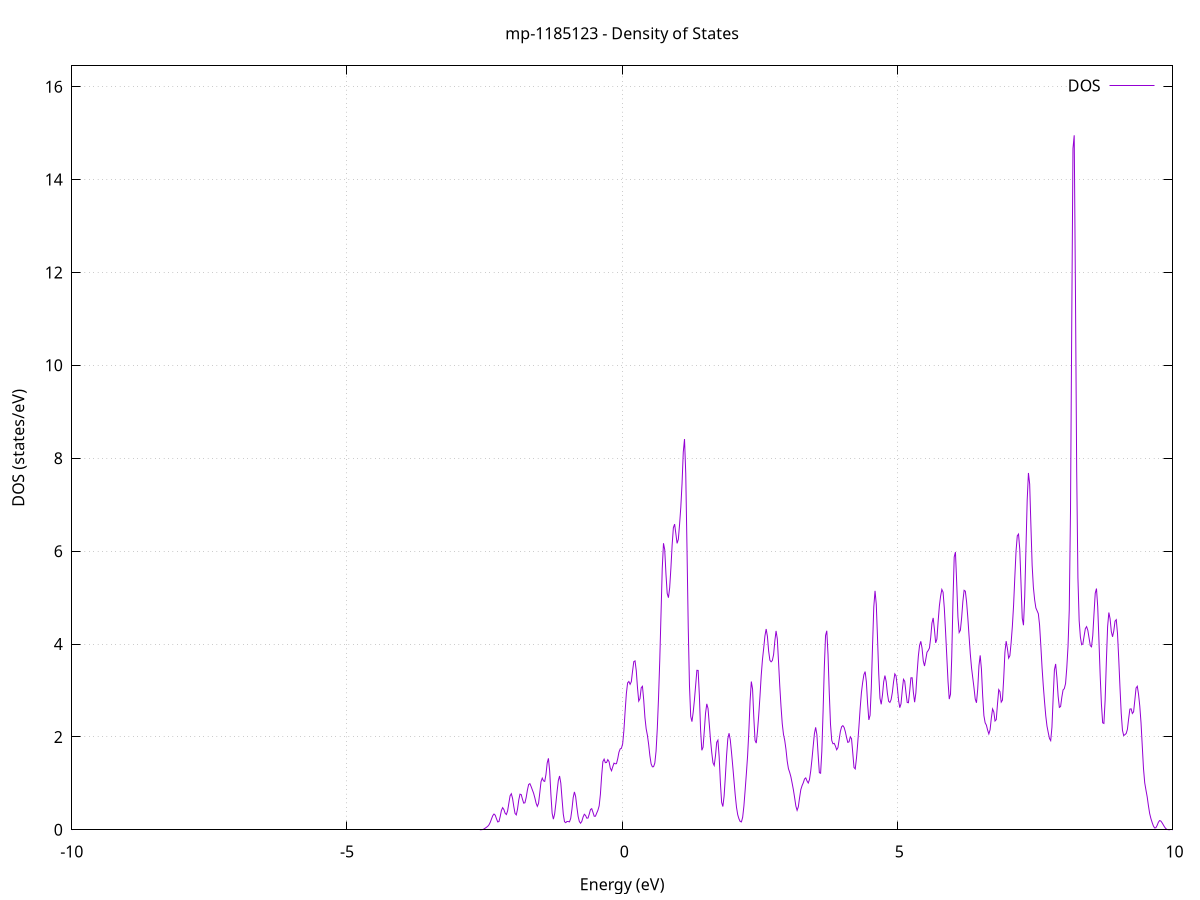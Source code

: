 set title 'mp-1185123 - Density of States'
set xlabel 'Energy (eV)'
set ylabel 'DOS (states/eV)'
set grid
set xrange [-10:10]
set yrange [0:16.449]
set xzeroaxis lt -1
set terminal png size 800,600
set output 'mp-1185123_dos_gnuplot.png'
plot '-' using 1:2 with lines title 'DOS'
-33.101600 0.000000
-33.079100 0.000000
-33.056600 0.000000
-33.034100 0.000000
-33.011600 0.000000
-32.989200 0.000000
-32.966700 0.000000
-32.944200 0.000000
-32.921700 0.000000
-32.899300 0.000000
-32.876800 0.000000
-32.854300 0.000000
-32.831800 0.000000
-32.809300 0.000000
-32.786900 0.000000
-32.764400 0.000000
-32.741900 0.000000
-32.719400 0.000000
-32.696900 0.000000
-32.674500 0.000000
-32.652000 0.000000
-32.629500 0.000000
-32.607000 0.000000
-32.584600 0.000000
-32.562100 0.000000
-32.539600 0.000000
-32.517100 0.000000
-32.494600 0.000000
-32.472200 0.000000
-32.449700 0.000000
-32.427200 0.000000
-32.404700 0.000000
-32.382200 0.000000
-32.359800 0.000000
-32.337300 0.000000
-32.314800 0.000000
-32.292300 0.000000
-32.269900 0.000000
-32.247400 0.000000
-32.224900 0.000000
-32.202400 0.000000
-32.179900 0.000000
-32.157500 0.000000
-32.135000 0.000000
-32.112500 0.000000
-32.090000 0.000000
-32.067500 0.000000
-32.045100 0.000000
-32.022600 0.000000
-32.000100 0.000000
-31.977600 0.000000
-31.955200 0.000000
-31.932700 0.000000
-31.910200 0.000000
-31.887700 0.000000
-31.865200 0.000000
-31.842800 0.000000
-31.820300 0.000000
-31.797800 0.000000
-31.775300 0.000000
-31.752800 0.000000
-31.730400 0.000000
-31.707900 0.000000
-31.685400 0.000000
-31.662900 0.000000
-31.640500 0.000000
-31.618000 0.000000
-31.595500 0.000000
-31.573000 0.000000
-31.550500 0.000000
-31.528100 0.000000
-31.505600 0.000000
-31.483100 0.000000
-31.460600 0.000000
-31.438100 0.000000
-31.415700 0.000000
-31.393200 0.000000
-31.370700 0.000000
-31.348200 0.000000
-31.325800 0.000000
-31.303300 0.000000
-31.280800 0.000000
-31.258300 0.000000
-31.235800 0.000000
-31.213400 0.000200
-31.190900 0.002600
-31.168400 0.030200
-31.145900 0.238500
-31.123400 1.277800
-31.101000 4.646400
-31.078500 11.474100
-31.056000 19.251400
-31.033500 21.951800
-31.011100 17.013100
-30.988600 8.965300
-30.966100 3.256600
-30.943600 1.105600
-30.921100 1.543900
-30.898700 4.156300
-30.876200 8.195900
-30.853700 10.966700
-30.831200 9.928400
-30.808700 6.080300
-30.786300 2.518300
-30.763800 0.705100
-30.741300 0.133400
-30.718800 0.017000
-30.696400 0.001500
-30.673900 0.000100
-30.651400 0.000000
-30.628900 0.000000
-30.606400 0.000000
-30.584000 0.000000
-30.561500 0.000000
-30.539000 0.000000
-30.516500 0.000000
-30.494000 0.000000
-30.471600 0.000000
-30.449100 0.000000
-30.426600 0.000000
-30.404100 0.000000
-30.381700 0.000000
-30.359200 0.000000
-30.336700 0.000000
-30.314200 0.000000
-30.291700 0.000000
-30.269300 0.000000
-30.246800 0.000000
-30.224300 0.000000
-30.201800 0.000000
-30.179300 0.000000
-30.156900 0.000000
-30.134400 0.000000
-30.111900 0.000000
-30.089400 0.000000
-30.067000 0.000000
-30.044500 0.000000
-30.022000 0.000000
-29.999500 0.000000
-29.977000 0.000000
-29.954600 0.000000
-29.932100 0.000000
-29.909600 0.000000
-29.887100 0.000000
-29.864600 0.000000
-29.842200 0.000000
-29.819700 0.000000
-29.797200 0.000000
-29.774700 0.000000
-29.752300 0.000000
-29.729800 0.000000
-29.707300 0.000000
-29.684800 0.000000
-29.662300 0.000000
-29.639900 0.000000
-29.617400 0.000000
-29.594900 0.000000
-29.572400 0.000000
-29.549900 0.000000
-29.527500 0.000000
-29.505000 0.000000
-29.482500 0.000000
-29.460000 0.000000
-29.437600 0.000000
-29.415100 0.000000
-29.392600 0.000000
-29.370100 0.000000
-29.347600 0.000000
-29.325200 0.000000
-29.302700 0.000000
-29.280200 0.000000
-29.257700 0.000000
-29.235200 0.000000
-29.212800 0.000000
-29.190300 0.000000
-29.167800 0.000000
-29.145300 0.000000
-29.122900 0.000000
-29.100400 0.000000
-29.077900 0.000000
-29.055400 0.000000
-29.032900 0.000000
-29.010500 0.000000
-28.988000 0.000000
-28.965500 0.000000
-28.943000 0.000000
-28.920500 0.000000
-28.898100 0.000000
-28.875600 0.000000
-28.853100 0.000000
-28.830600 0.000000
-28.808200 0.000000
-28.785700 0.000000
-28.763200 0.000000
-28.740700 0.000000
-28.718200 0.000000
-28.695800 0.000000
-28.673300 0.000000
-28.650800 0.000000
-28.628300 0.000000
-28.605800 0.000000
-28.583400 0.000000
-28.560900 0.000000
-28.538400 0.000000
-28.515900 0.000000
-28.493500 0.000000
-28.471000 0.000000
-28.448500 0.000000
-28.426000 0.000000
-28.403500 0.000000
-28.381100 0.000000
-28.358600 0.000000
-28.336100 0.000000
-28.313600 0.000000
-28.291100 0.000000
-28.268700 0.000000
-28.246200 0.000000
-28.223700 0.000000
-28.201200 0.000000
-28.178800 0.000000
-28.156300 0.000000
-28.133800 0.000000
-28.111300 0.000000
-28.088800 0.000000
-28.066400 0.000000
-28.043900 0.000000
-28.021400 0.000000
-27.998900 0.000000
-27.976400 0.000000
-27.954000 0.000000
-27.931500 0.000000
-27.909000 0.000000
-27.886500 0.000000
-27.864100 0.000000
-27.841600 0.000000
-27.819100 0.000000
-27.796600 0.000000
-27.774100 0.000000
-27.751700 0.000000
-27.729200 0.000000
-27.706700 0.000000
-27.684200 0.000000
-27.661700 0.000000
-27.639300 0.000000
-27.616800 0.000000
-27.594300 0.000000
-27.571800 0.000000
-27.549400 0.000000
-27.526900 0.000000
-27.504400 0.000000
-27.481900 0.000000
-27.459400 0.000000
-27.437000 0.000000
-27.414500 0.000000
-27.392000 0.000000
-27.369500 0.000000
-27.347000 0.000000
-27.324600 0.000000
-27.302100 0.000000
-27.279600 0.000000
-27.257100 0.000000
-27.234700 0.000000
-27.212200 0.000000
-27.189700 0.000000
-27.167200 0.000000
-27.144700 0.000000
-27.122300 0.000000
-27.099800 0.000000
-27.077300 0.000000
-27.054800 0.000000
-27.032300 0.000000
-27.009900 0.000000
-26.987400 0.000000
-26.964900 0.000000
-26.942400 0.000000
-26.920000 0.000000
-26.897500 0.000000
-26.875000 0.000000
-26.852500 0.000000
-26.830000 0.000000
-26.807600 0.000000
-26.785100 0.000000
-26.762600 0.000000
-26.740100 0.000000
-26.717600 0.000000
-26.695200 0.000000
-26.672700 0.000000
-26.650200 0.000000
-26.627700 0.000000
-26.605300 0.000000
-26.582800 0.000000
-26.560300 0.000000
-26.537800 0.000000
-26.515300 0.000000
-26.492900 0.000000
-26.470400 0.000000
-26.447900 0.000000
-26.425400 0.000000
-26.402900 0.000000
-26.380500 0.000000
-26.358000 0.000000
-26.335500 0.000000
-26.313000 0.000000
-26.290600 0.000000
-26.268100 0.000000
-26.245600 0.000000
-26.223100 0.000000
-26.200600 0.000000
-26.178200 0.000000
-26.155700 0.000000
-26.133200 0.000000
-26.110700 0.000000
-26.088200 0.000000
-26.065800 0.000000
-26.043300 0.000000
-26.020800 0.000000
-25.998300 0.000000
-25.975900 0.000000
-25.953400 0.000000
-25.930900 0.000000
-25.908400 0.000000
-25.885900 0.000000
-25.863500 0.000000
-25.841000 0.000000
-25.818500 0.000000
-25.796000 0.000000
-25.773500 0.000000
-25.751100 0.000000
-25.728600 0.000000
-25.706100 0.000000
-25.683600 0.000000
-25.661200 0.000000
-25.638700 0.000000
-25.616200 0.000000
-25.593700 0.000000
-25.571200 0.000000
-25.548800 0.000000
-25.526300 0.000000
-25.503800 0.000000
-25.481300 0.000000
-25.458800 0.000000
-25.436400 0.000000
-25.413900 0.000000
-25.391400 0.000000
-25.368900 0.000000
-25.346500 0.000000
-25.324000 0.000000
-25.301500 0.000000
-25.279000 0.000000
-25.256500 0.000000
-25.234100 0.000000
-25.211600 0.000000
-25.189100 0.000000
-25.166600 0.000000
-25.144100 0.000000
-25.121700 0.000000
-25.099200 0.000000
-25.076700 0.000000
-25.054200 0.000000
-25.031800 0.000000
-25.009300 0.000000
-24.986800 0.000000
-24.964300 0.000000
-24.941800 0.000000
-24.919400 0.000000
-24.896900 0.000000
-24.874400 0.000000
-24.851900 0.000000
-24.829400 0.000000
-24.807000 0.000000
-24.784500 0.000000
-24.762000 0.000000
-24.739500 0.000000
-24.717100 0.000000
-24.694600 0.000000
-24.672100 0.000000
-24.649600 0.000000
-24.627100 0.000000
-24.604700 0.000000
-24.582200 0.000000
-24.559700 0.000000
-24.537200 0.000000
-24.514700 0.000000
-24.492300 0.000000
-24.469800 0.000000
-24.447300 0.000000
-24.424800 0.000000
-24.402400 0.000000
-24.379900 0.000000
-24.357400 0.000000
-24.334900 0.000000
-24.312400 0.000000
-24.290000 0.000000
-24.267500 0.000000
-24.245000 0.000000
-24.222500 0.000000
-24.200000 0.000000
-24.177600 0.000000
-24.155100 0.000200
-24.132600 0.003400
-24.110100 0.038800
-24.087700 0.297200
-24.065200 1.541900
-24.042700 5.433200
-24.020200 13.109700
-23.997700 22.049200
-23.975300 26.803200
-23.952800 24.990700
-23.930300 18.970500
-23.907800 11.824900
-23.885300 5.746500
-23.862900 2.043200
-23.840400 0.509500
-23.817900 0.087200
-23.795400 0.010100
-23.773000 0.000800
-23.750500 0.000000
-23.728000 0.000000
-23.705500 0.000000
-23.683000 0.000000
-23.660600 0.000000
-23.638100 0.000000
-23.615600 0.000000
-23.593100 0.000000
-23.570600 0.000000
-23.548200 0.000000
-23.525700 0.000000
-23.503200 0.000000
-23.480700 0.000000
-23.458300 0.000000
-23.435800 0.000000
-23.413300 0.000000
-23.390800 0.000000
-23.368300 0.000000
-23.345900 0.000000
-23.323400 0.000000
-23.300900 0.000000
-23.278400 0.000000
-23.255900 0.000000
-23.233500 0.000000
-23.211000 0.000000
-23.188500 0.000000
-23.166000 0.000000
-23.143600 0.000000
-23.121100 0.000000
-23.098600 0.000000
-23.076100 0.000000
-23.053600 0.000000
-23.031200 0.000000
-23.008700 0.000000
-22.986200 0.000000
-22.963700 0.000000
-22.941200 0.000000
-22.918800 0.000000
-22.896300 0.000000
-22.873800 0.000000
-22.851300 0.000000
-22.828900 0.000000
-22.806400 0.000000
-22.783900 0.000000
-22.761400 0.000000
-22.738900 0.000000
-22.716500 0.000000
-22.694000 0.000000
-22.671500 0.000000
-22.649000 0.000000
-22.626500 0.000000
-22.604100 0.000000
-22.581600 0.000000
-22.559100 0.000000
-22.536600 0.000000
-22.514200 0.000000
-22.491700 0.000000
-22.469200 0.000000
-22.446700 0.000000
-22.424200 0.000000
-22.401800 0.000000
-22.379300 0.000000
-22.356800 0.000000
-22.334300 0.000000
-22.311800 0.000000
-22.289400 0.000000
-22.266900 0.000000
-22.244400 0.000000
-22.221900 0.000000
-22.199500 0.000000
-22.177000 0.000000
-22.154500 0.000000
-22.132000 0.000000
-22.109500 0.000000
-22.087100 0.000000
-22.064600 0.000000
-22.042100 0.000000
-22.019600 0.000000
-21.997100 0.000000
-21.974700 0.000000
-21.952200 0.000000
-21.929700 0.000000
-21.907200 0.000000
-21.884800 0.000000
-21.862300 0.000000
-21.839800 0.000000
-21.817300 0.000000
-21.794800 0.000000
-21.772400 0.000000
-21.749900 0.000000
-21.727400 0.000000
-21.704900 0.000000
-21.682400 0.000000
-21.660000 0.000000
-21.637500 0.000000
-21.615000 0.000000
-21.592500 0.000000
-21.570100 0.000000
-21.547600 0.000000
-21.525100 0.000000
-21.502600 0.000000
-21.480100 0.000000
-21.457700 0.000000
-21.435200 0.000000
-21.412700 0.000000
-21.390200 0.000000
-21.367700 0.000000
-21.345300 0.000000
-21.322800 0.000000
-21.300300 0.000000
-21.277800 0.000000
-21.255400 0.000000
-21.232900 0.000000
-21.210400 0.000000
-21.187900 0.000000
-21.165400 0.000000
-21.143000 0.000000
-21.120500 0.000000
-21.098000 0.000000
-21.075500 0.000000
-21.053000 0.000000
-21.030600 0.000000
-21.008100 0.000000
-20.985600 0.000000
-20.963100 0.000000
-20.940700 0.000000
-20.918200 0.000000
-20.895700 0.000000
-20.873200 0.000000
-20.850700 0.000000
-20.828300 0.000000
-20.805800 0.000000
-20.783300 0.000000
-20.760800 0.000000
-20.738300 0.000000
-20.715900 0.000000
-20.693400 0.000000
-20.670900 0.000000
-20.648400 0.000000
-20.626000 0.000000
-20.603500 0.000000
-20.581000 0.000000
-20.558500 0.000000
-20.536000 0.000000
-20.513600 0.000000
-20.491100 0.000000
-20.468600 0.000000
-20.446100 0.000000
-20.423600 0.000000
-20.401200 0.000000
-20.378700 0.000000
-20.356200 0.000000
-20.333700 0.000000
-20.311300 0.000000
-20.288800 0.000000
-20.266300 0.000000
-20.243800 0.000000
-20.221300 0.000000
-20.198900 0.000000
-20.176400 0.000000
-20.153900 0.000000
-20.131400 0.000000
-20.108900 0.000000
-20.086500 0.000000
-20.064000 0.000000
-20.041500 0.000000
-20.019000 0.000000
-19.996600 0.000000
-19.974100 0.000000
-19.951600 0.000000
-19.929100 0.000000
-19.906600 0.000000
-19.884200 0.000000
-19.861700 0.000000
-19.839200 0.000000
-19.816700 0.000000
-19.794200 0.000000
-19.771800 0.000000
-19.749300 0.000000
-19.726800 0.000000
-19.704300 0.000000
-19.681900 0.000000
-19.659400 0.000000
-19.636900 0.000000
-19.614400 0.000000
-19.591900 0.000000
-19.569500 0.000000
-19.547000 0.000000
-19.524500 0.000000
-19.502000 0.000000
-19.479500 0.000000
-19.457100 0.000000
-19.434600 0.000000
-19.412100 0.000000
-19.389600 0.000000
-19.367200 0.000000
-19.344700 0.000000
-19.322200 0.000000
-19.299700 0.000000
-19.277200 0.000000
-19.254800 0.000000
-19.232300 0.000000
-19.209800 0.000000
-19.187300 0.000000
-19.164800 0.000000
-19.142400 0.000000
-19.119900 0.000000
-19.097400 0.000000
-19.074900 0.000000
-19.052500 0.000000
-19.030000 0.000000
-19.007500 0.000000
-18.985000 0.000000
-18.962500 0.000000
-18.940100 0.000000
-18.917600 0.000000
-18.895100 0.000000
-18.872600 0.000000
-18.850100 0.000000
-18.827700 0.000000
-18.805200 0.000000
-18.782700 0.000000
-18.760200 0.000000
-18.737800 0.000000
-18.715300 0.000000
-18.692800 0.000000
-18.670300 0.000000
-18.647800 0.000000
-18.625400 0.000000
-18.602900 0.000000
-18.580400 0.000000
-18.557900 0.000000
-18.535400 0.000000
-18.513000 0.000000
-18.490500 0.000000
-18.468000 0.000000
-18.445500 0.000000
-18.423100 0.000000
-18.400600 0.000000
-18.378100 0.000000
-18.355600 0.000000
-18.333100 0.000000
-18.310700 0.000000
-18.288200 0.000000
-18.265700 0.000000
-18.243200 0.000000
-18.220700 0.000000
-18.198300 0.000000
-18.175800 0.000000
-18.153300 0.000000
-18.130800 0.000000
-18.108400 0.000000
-18.085900 0.000000
-18.063400 0.000000
-18.040900 0.000000
-18.018400 0.000000
-17.996000 0.000000
-17.973500 0.000000
-17.951000 0.000000
-17.928500 0.000000
-17.906000 0.000000
-17.883600 0.000000
-17.861100 0.000000
-17.838600 0.000000
-17.816100 0.000000
-17.793700 0.000000
-17.771200 0.000000
-17.748700 0.000000
-17.726200 0.000000
-17.703700 0.000000
-17.681300 0.000000
-17.658800 0.000000
-17.636300 0.000000
-17.613800 0.000000
-17.591300 0.000000
-17.568900 0.000000
-17.546400 0.000000
-17.523900 0.000000
-17.501400 0.000000
-17.479000 0.000000
-17.456500 0.000000
-17.434000 0.000000
-17.411500 0.000000
-17.389000 0.000000
-17.366600 0.000000
-17.344100 0.000000
-17.321600 0.000000
-17.299100 0.000000
-17.276600 0.000000
-17.254200 0.000000
-17.231700 0.000000
-17.209200 0.000000
-17.186700 0.000000
-17.164300 0.000000
-17.141800 0.000000
-17.119300 0.000000
-17.096800 0.000000
-17.074300 0.000000
-17.051900 0.000000
-17.029400 0.000000
-17.006900 0.000000
-16.984400 0.000000
-16.961900 0.000000
-16.939500 0.000000
-16.917000 0.000000
-16.894500 0.000000
-16.872000 0.000000
-16.849600 0.000000
-16.827100 0.000000
-16.804600 0.000000
-16.782100 0.000000
-16.759600 0.000000
-16.737200 0.000000
-16.714700 0.000000
-16.692200 0.000000
-16.669700 0.000000
-16.647200 0.000000
-16.624800 0.000000
-16.602300 0.000000
-16.579800 0.000000
-16.557300 0.000000
-16.534900 0.000000
-16.512400 0.000000
-16.489900 0.000000
-16.467400 0.000000
-16.444900 0.000000
-16.422500 0.000000
-16.400000 0.000000
-16.377500 0.000000
-16.355000 0.000000
-16.332500 0.000000
-16.310100 0.000000
-16.287600 0.000000
-16.265100 0.000000
-16.242600 0.000000
-16.220200 0.000000
-16.197700 0.000000
-16.175200 0.000000
-16.152700 0.000000
-16.130200 0.000000
-16.107800 0.000000
-16.085300 0.000000
-16.062800 0.000000
-16.040300 0.000000
-16.017800 0.000000
-15.995400 0.000000
-15.972900 0.000000
-15.950400 0.000000
-15.927900 0.000000
-15.905400 0.000000
-15.883000 0.000000
-15.860500 0.000000
-15.838000 0.000000
-15.815500 0.000000
-15.793100 0.000000
-15.770600 0.000000
-15.748100 0.000000
-15.725600 0.000000
-15.703100 0.000000
-15.680700 0.000000
-15.658200 0.000000
-15.635700 0.000000
-15.613200 0.000000
-15.590700 0.000000
-15.568300 0.000000
-15.545800 0.000000
-15.523300 0.000000
-15.500800 0.000000
-15.478400 0.000000
-15.455900 0.000000
-15.433400 0.000000
-15.410900 0.000000
-15.388400 0.000000
-15.366000 0.000000
-15.343500 0.000000
-15.321000 0.000000
-15.298500 0.000000
-15.276000 0.000000
-15.253600 0.000000
-15.231100 0.000000
-15.208600 0.000000
-15.186100 0.000000
-15.163700 0.000000
-15.141200 0.000000
-15.118700 0.000000
-15.096200 0.000000
-15.073700 0.000000
-15.051300 0.000000
-15.028800 0.000000
-15.006300 0.000000
-14.983800 0.000000
-14.961300 0.000000
-14.938900 0.000000
-14.916400 0.000000
-14.893900 0.000000
-14.871400 0.000000
-14.849000 0.000000
-14.826500 0.000200
-14.804000 0.002900
-14.781500 0.028800
-14.759000 0.201200
-14.736600 0.979600
-14.714100 3.357800
-14.691600 8.226300
-14.669100 14.808500
-14.646600 20.731100
-14.624200 25.227400
-14.601700 30.686800
-14.579200 38.176800
-14.556700 42.829400
-14.534300 38.287200
-14.511800 25.646200
-14.489300 13.057000
-14.466800 7.407100
-14.444300 10.707300
-14.421900 20.797600
-14.399400 30.522700
-14.376900 31.245300
-14.354400 22.107800
-14.331900 10.773600
-14.309500 3.604100
-14.287000 0.825000
-14.264500 0.128800
-14.242000 0.013700
-14.219600 0.001000
-14.197100 0.000000
-14.174600 0.000000
-14.152100 0.000000
-14.129600 0.000000
-14.107200 0.000000
-14.084700 0.000000
-14.062200 0.000000
-14.039700 0.000000
-14.017200 0.000000
-13.994800 0.000000
-13.972300 0.000000
-13.949800 0.000000
-13.927300 0.000000
-13.904900 0.000000
-13.882400 0.000000
-13.859900 0.000000
-13.837400 0.000000
-13.814900 0.000000
-13.792500 0.000000
-13.770000 0.000000
-13.747500 0.000000
-13.725000 0.000000
-13.702500 0.000000
-13.680100 0.000000
-13.657600 0.000000
-13.635100 0.000000
-13.612600 0.000000
-13.590200 0.000000
-13.567700 0.000000
-13.545200 0.000000
-13.522700 0.000000
-13.500200 0.000000
-13.477800 0.000000
-13.455300 0.000000
-13.432800 0.000000
-13.410300 0.000000
-13.387800 0.000000
-13.365400 0.000000
-13.342900 0.000000
-13.320400 0.000000
-13.297900 0.000000
-13.275500 0.000000
-13.253000 0.000000
-13.230500 0.000000
-13.208000 0.000000
-13.185500 0.000000
-13.163100 0.000000
-13.140600 0.000000
-13.118100 0.000000
-13.095600 0.000000
-13.073100 0.000000
-13.050700 0.000000
-13.028200 0.000000
-13.005700 0.000000
-12.983200 0.000000
-12.960800 0.000000
-12.938300 0.000000
-12.915800 0.000000
-12.893300 0.000000
-12.870800 0.000000
-12.848400 0.000000
-12.825900 0.000000
-12.803400 0.000000
-12.780900 0.000000
-12.758400 0.000000
-12.736000 0.000000
-12.713500 0.000000
-12.691000 0.000000
-12.668500 0.000000
-12.646100 0.000000
-12.623600 0.000000
-12.601100 0.000000
-12.578600 0.000000
-12.556100 0.000000
-12.533700 0.000000
-12.511200 0.000000
-12.488700 0.000000
-12.466200 0.000000
-12.443700 0.000000
-12.421300 0.000000
-12.398800 0.000000
-12.376300 0.000000
-12.353800 0.000000
-12.331400 0.000000
-12.308900 0.000000
-12.286400 0.000000
-12.263900 0.000000
-12.241400 0.000000
-12.219000 0.000000
-12.196500 0.000000
-12.174000 0.000000
-12.151500 0.000000
-12.129000 0.000000
-12.106600 0.000000
-12.084100 0.000000
-12.061600 0.000000
-12.039100 0.000000
-12.016700 0.000000
-11.994200 0.000000
-11.971700 0.000000
-11.949200 0.000000
-11.926700 0.000000
-11.904300 0.000000
-11.881800 0.000000
-11.859300 0.000000
-11.836800 0.000000
-11.814300 0.000000
-11.791900 0.000000
-11.769400 0.000000
-11.746900 0.000000
-11.724400 0.000000
-11.702000 0.000000
-11.679500 0.000000
-11.657000 0.000000
-11.634500 0.000000
-11.612000 0.000000
-11.589600 0.000000
-11.567100 0.000000
-11.544600 0.000000
-11.522100 0.000000
-11.499600 0.000000
-11.477200 0.000000
-11.454700 0.000000
-11.432200 0.000000
-11.409700 0.000000
-11.387300 0.000000
-11.364800 0.000000
-11.342300 0.000000
-11.319800 0.000000
-11.297300 0.000000
-11.274900 0.000000
-11.252400 0.000000
-11.229900 0.000000
-11.207400 0.000000
-11.184900 0.000000
-11.162500 0.000000
-11.140000 0.000000
-11.117500 0.000000
-11.095000 0.000000
-11.072600 0.000000
-11.050100 0.000000
-11.027600 0.000000
-11.005100 0.000000
-10.982600 0.000000
-10.960200 0.000000
-10.937700 0.000000
-10.915200 0.000000
-10.892700 0.000000
-10.870200 0.000000
-10.847800 0.000000
-10.825300 0.000000
-10.802800 0.000000
-10.780300 0.000000
-10.757900 0.000000
-10.735400 0.000000
-10.712900 0.000000
-10.690400 0.000000
-10.667900 0.000000
-10.645500 0.000000
-10.623000 0.000000
-10.600500 0.000000
-10.578000 0.000000
-10.555500 0.000000
-10.533100 0.000000
-10.510600 0.000000
-10.488100 0.000000
-10.465600 0.000000
-10.443200 0.000000
-10.420700 0.000000
-10.398200 0.000000
-10.375700 0.000000
-10.353200 0.000000
-10.330800 0.000000
-10.308300 0.000000
-10.285800 0.000000
-10.263300 0.000000
-10.240800 0.000000
-10.218400 0.000000
-10.195900 0.000000
-10.173400 0.000000
-10.150900 0.000000
-10.128500 0.000000
-10.106000 0.000000
-10.083500 0.000000
-10.061000 0.000000
-10.038500 0.000000
-10.016100 0.000000
-9.993600 0.000000
-9.971100 0.000000
-9.948600 0.000000
-9.926100 0.000000
-9.903700 0.000000
-9.881200 0.000000
-9.858700 0.000000
-9.836200 0.000000
-9.813800 0.000000
-9.791300 0.000000
-9.768800 0.000000
-9.746300 0.000000
-9.723800 0.000000
-9.701400 0.000000
-9.678900 0.000000
-9.656400 0.000000
-9.633900 0.000000
-9.611400 0.000000
-9.589000 0.000000
-9.566500 0.000000
-9.544000 0.000000
-9.521500 0.000000
-9.499100 0.000000
-9.476600 0.000000
-9.454100 0.000000
-9.431600 0.000000
-9.409100 0.000000
-9.386700 0.000000
-9.364200 0.000000
-9.341700 0.000000
-9.319200 0.000000
-9.296700 0.000000
-9.274300 0.000000
-9.251800 0.000000
-9.229300 0.000000
-9.206800 0.000000
-9.184400 0.000000
-9.161900 0.000000
-9.139400 0.000000
-9.116900 0.000000
-9.094400 0.000000
-9.072000 0.000000
-9.049500 0.000000
-9.027000 0.000000
-9.004500 0.000000
-8.982000 0.000000
-8.959600 0.000000
-8.937100 0.000000
-8.914600 0.000000
-8.892100 0.000000
-8.869700 0.000000
-8.847200 0.000000
-8.824700 0.000000
-8.802200 0.000000
-8.779700 0.000000
-8.757300 0.000000
-8.734800 0.000000
-8.712300 0.000000
-8.689800 0.000000
-8.667300 0.000000
-8.644900 0.000000
-8.622400 0.000000
-8.599900 0.000000
-8.577400 0.000000
-8.555000 0.000000
-8.532500 0.000000
-8.510000 0.000000
-8.487500 0.000000
-8.465000 0.000000
-8.442600 0.000000
-8.420100 0.000000
-8.397600 0.000000
-8.375100 0.000000
-8.352600 0.000000
-8.330200 0.000000
-8.307700 0.000000
-8.285200 0.000000
-8.262700 0.000000
-8.240300 0.000000
-8.217800 0.000000
-8.195300 0.000000
-8.172800 0.000000
-8.150300 0.000000
-8.127900 0.000000
-8.105400 0.000000
-8.082900 0.000000
-8.060400 0.000000
-8.037900 0.000000
-8.015500 0.000000
-7.993000 0.000000
-7.970500 0.000000
-7.948000 0.000000
-7.925600 0.000000
-7.903100 0.000000
-7.880600 0.000000
-7.858100 0.000000
-7.835600 0.000000
-7.813200 0.000000
-7.790700 0.000000
-7.768200 0.000000
-7.745700 0.000000
-7.723200 0.000000
-7.700800 0.000000
-7.678300 0.000000
-7.655800 0.000000
-7.633300 0.000000
-7.610900 0.000000
-7.588400 0.000000
-7.565900 0.000000
-7.543400 0.000000
-7.520900 0.000000
-7.498500 0.000000
-7.476000 0.000000
-7.453500 0.000000
-7.431000 0.000000
-7.408500 0.000000
-7.386100 0.000000
-7.363600 0.000000
-7.341100 0.000000
-7.318600 0.000000
-7.296200 0.000000
-7.273700 0.000000
-7.251200 0.000000
-7.228700 0.000000
-7.206200 0.000000
-7.183800 0.000000
-7.161300 0.000000
-7.138800 0.000000
-7.116300 0.000000
-7.093800 0.000000
-7.071400 0.000000
-7.048900 0.000000
-7.026400 0.000000
-7.003900 0.000000
-6.981500 0.000000
-6.959000 0.000000
-6.936500 0.000000
-6.914000 0.000000
-6.891500 0.000000
-6.869100 0.000000
-6.846600 0.000000
-6.824100 0.000000
-6.801600 0.000000
-6.779100 0.000000
-6.756700 0.000000
-6.734200 0.000000
-6.711700 0.000000
-6.689200 0.000000
-6.666800 0.000000
-6.644300 0.000000
-6.621800 0.000000
-6.599300 0.000000
-6.576800 0.000000
-6.554400 0.000000
-6.531900 0.000000
-6.509400 0.000000
-6.486900 0.000000
-6.464400 0.000000
-6.442000 0.000000
-6.419500 0.000000
-6.397000 0.000000
-6.374500 0.000000
-6.352100 0.000000
-6.329600 0.000000
-6.307100 0.000000
-6.284600 0.000000
-6.262100 0.000000
-6.239700 0.000000
-6.217200 0.000000
-6.194700 0.000000
-6.172200 0.000000
-6.149700 0.000000
-6.127300 0.000000
-6.104800 0.000000
-6.082300 0.000000
-6.059800 0.000000
-6.037400 0.000000
-6.014900 0.000000
-5.992400 0.000000
-5.969900 0.000000
-5.947400 0.000000
-5.925000 0.000000
-5.902500 0.000000
-5.880000 0.000000
-5.857500 0.000000
-5.835000 0.000000
-5.812600 0.000000
-5.790100 0.000000
-5.767600 0.000000
-5.745100 0.000000
-5.722700 0.000000
-5.700200 0.000000
-5.677700 0.000000
-5.655200 0.000000
-5.632700 0.000000
-5.610300 0.000000
-5.587800 0.000000
-5.565300 0.000000
-5.542800 0.000000
-5.520300 0.000000
-5.497900 0.000000
-5.475400 0.000000
-5.452900 0.000000
-5.430400 0.000000
-5.408000 0.000000
-5.385500 0.000000
-5.363000 0.000000
-5.340500 0.000000
-5.318000 0.000000
-5.295600 0.000000
-5.273100 0.000000
-5.250600 0.000000
-5.228100 0.000000
-5.205600 0.000000
-5.183200 0.000000
-5.160700 0.000000
-5.138200 0.000000
-5.115700 0.000000
-5.093300 0.000000
-5.070800 0.000000
-5.048300 0.000000
-5.025800 0.000000
-5.003300 0.000000
-4.980900 0.000000
-4.958400 0.000000
-4.935900 0.000000
-4.913400 0.000000
-4.890900 0.000000
-4.868500 0.000000
-4.846000 0.000000
-4.823500 0.000000
-4.801000 0.000000
-4.778600 0.000000
-4.756100 0.000000
-4.733600 0.000000
-4.711100 0.000000
-4.688600 0.000000
-4.666200 0.000000
-4.643700 0.000000
-4.621200 0.000000
-4.598700 0.000000
-4.576200 0.000000
-4.553800 0.000000
-4.531300 0.000000
-4.508800 0.000000
-4.486300 0.000000
-4.463900 0.000000
-4.441400 0.000000
-4.418900 0.000000
-4.396400 0.000000
-4.373900 0.000000
-4.351500 0.000000
-4.329000 0.000000
-4.306500 0.000000
-4.284000 0.000000
-4.261500 0.000000
-4.239100 0.000000
-4.216600 0.000000
-4.194100 0.000000
-4.171600 0.000000
-4.149200 0.000000
-4.126700 0.000000
-4.104200 0.000000
-4.081700 0.000000
-4.059200 0.000000
-4.036800 0.000000
-4.014300 0.000000
-3.991800 0.000000
-3.969300 0.000000
-3.946800 0.000000
-3.924400 0.000000
-3.901900 0.000000
-3.879400 0.000000
-3.856900 0.000000
-3.834500 0.000000
-3.812000 0.000000
-3.789500 0.000000
-3.767000 0.000000
-3.744500 0.000000
-3.722100 0.000000
-3.699600 0.000000
-3.677100 0.000000
-3.654600 0.000000
-3.632100 0.000000
-3.609700 0.000000
-3.587200 0.000000
-3.564700 0.000000
-3.542200 0.000000
-3.519800 0.000000
-3.497300 0.000000
-3.474800 0.000000
-3.452300 0.000000
-3.429800 0.000000
-3.407400 0.000000
-3.384900 0.000000
-3.362400 0.000000
-3.339900 0.000000
-3.317400 0.000000
-3.295000 0.000000
-3.272500 0.000000
-3.250000 0.000000
-3.227500 0.000000
-3.205100 0.000000
-3.182600 0.000000
-3.160100 0.000000
-3.137600 0.000000
-3.115100 0.000000
-3.092700 0.000000
-3.070200 0.000000
-3.047700 0.000000
-3.025200 0.000000
-3.002700 0.000000
-2.980300 0.000000
-2.957800 0.000000
-2.935300 0.000000
-2.912800 0.000000
-2.890400 0.000000
-2.867900 0.000000
-2.845400 0.000000
-2.822900 0.000000
-2.800400 0.000000
-2.778000 0.000000
-2.755500 0.000000
-2.733000 0.000000
-2.710500 0.000000
-2.688000 0.000000
-2.665600 0.000000
-2.643100 0.000000
-2.620600 0.000000
-2.598100 0.000000
-2.575700 0.000300
-2.553200 0.001500
-2.530700 0.006400
-2.508200 0.018300
-2.485700 0.036600
-2.463300 0.055700
-2.440800 0.075900
-2.418300 0.108800
-2.395800 0.163000
-2.373300 0.234400
-2.350900 0.304000
-2.328400 0.339100
-2.305900 0.313800
-2.283400 0.238400
-2.261000 0.168800
-2.238500 0.177000
-2.216000 0.283700
-2.193500 0.417400
-2.171000 0.476800
-2.148600 0.434800
-2.126100 0.355000
-2.103600 0.327900
-2.081100 0.406900
-2.058600 0.572100
-2.036200 0.731500
-2.013700 0.776400
-1.991200 0.676400
-1.968700 0.501100
-1.946300 0.352100
-1.923800 0.320600
-1.901300 0.442300
-1.878800 0.638400
-1.856300 0.766900
-1.833900 0.758000
-1.811400 0.659900
-1.788900 0.573900
-1.766400 0.581200
-1.743900 0.694200
-1.721500 0.854500
-1.699000 0.974900
-1.676500 0.993400
-1.654000 0.931900
-1.631600 0.859600
-1.609100 0.787500
-1.586600 0.689600
-1.564100 0.575800
-1.541600 0.504100
-1.519200 0.568700
-1.496700 0.794800
-1.474200 1.035200
-1.451700 1.112100
-1.429200 1.053500
-1.406800 1.041300
-1.384300 1.190000
-1.361800 1.439200
-1.339300 1.538100
-1.316900 1.267500
-1.294400 0.758600
-1.271900 0.353400
-1.249400 0.228700
-1.226900 0.339000
-1.204500 0.566900
-1.182000 0.826500
-1.159500 1.060600
-1.137000 1.157800
-1.114500 1.004700
-1.092100 0.662900
-1.069600 0.339000
-1.047100 0.173600
-1.024600 0.153100
-1.002200 0.178800
-0.979700 0.177200
-0.957200 0.170300
-0.934700 0.243700
-0.912200 0.442000
-0.889800 0.690200
-0.867300 0.815500
-0.844800 0.714500
-0.822300 0.484300
-0.799800 0.287700
-0.777400 0.177200
-0.754900 0.141100
-0.732400 0.182000
-0.709900 0.273600
-0.687500 0.334000
-0.665000 0.309400
-0.642500 0.250400
-0.620000 0.252200
-0.597500 0.338200
-0.575100 0.436700
-0.552600 0.454600
-0.530100 0.375800
-0.507600 0.291400
-0.485100 0.292200
-0.462700 0.357600
-0.440200 0.420300
-0.417700 0.514800
-0.395200 0.763100
-0.372800 1.157500
-0.350300 1.468300
-0.327800 1.521300
-0.305300 1.444900
-0.282800 1.448900
-0.260400 1.509800
-0.237900 1.468200
-0.215400 1.328100
-0.192900 1.270900
-0.170400 1.357700
-0.148000 1.435100
-0.125500 1.420700
-0.103000 1.424200
-0.080500 1.529500
-0.058100 1.670300
-0.035600 1.741400
-0.013100 1.754100
0.009400 1.851400
0.031900 2.139100
0.054300 2.553600
0.076800 2.937000
0.099300 3.163500
0.121800 3.193300
0.144300 3.131700
0.166700 3.188800
0.189200 3.415600
0.211700 3.621400
0.234200 3.636900
0.256600 3.425900
0.279100 3.052600
0.301600 2.770600
0.324100 2.823300
0.346600 3.058100
0.369000 3.090000
0.391500 2.799800
0.414000 2.418200
0.436500 2.175000
0.459000 2.033700
0.481400 1.839300
0.503900 1.593500
0.526400 1.418400
0.548900 1.355800
0.571300 1.358500
0.593800 1.436700
0.616300 1.692600
0.638800 2.182000
0.661300 2.848100
0.683700 3.657700
0.706200 4.641700
0.728700 5.627100
0.751200 6.169800
0.773700 6.030400
0.796100 5.508000
0.818600 5.090200
0.841100 4.997800
0.863600 5.209800
0.886000 5.637500
0.908500 6.134500
0.931000 6.505200
0.953500 6.581700
0.976000 6.374300
0.998400 6.167200
1.020900 6.252900
1.043400 6.574500
1.065900 6.945900
1.088400 7.457800
1.110800 8.132700
1.133300 8.413100
1.155800 7.667200
1.178300 6.064700
1.200700 4.369300
1.223200 3.112600
1.245700 2.443700
1.268200 2.328600
1.290700 2.527300
1.313100 2.791900
1.335600 3.111300
1.358100 3.434100
1.380600 3.431500
1.403100 2.895100
1.425500 2.143900
1.448000 1.711400
1.470500 1.777800
1.493000 2.135100
1.515400 2.511000
1.537900 2.711300
1.560400 2.612500
1.582900 2.280500
1.605400 1.936800
1.627800 1.664200
1.650300 1.442600
1.672800 1.384500
1.695300 1.588000
1.717800 1.883000
1.740200 1.930400
1.762700 1.572900
1.785200 1.011500
1.807700 0.589400
1.830100 0.500100
1.852600 0.725500
1.875100 1.137000
1.897600 1.598200
1.920100 1.962200
1.942500 2.078500
1.965000 1.934300
1.987500 1.662800
2.010000 1.364800
2.032500 1.056200
2.054900 0.746700
2.077400 0.487200
2.099900 0.324200
2.122400 0.235600
2.144800 0.178000
2.167300 0.169100
2.189800 0.269300
2.212300 0.510700
2.234800 0.851800
2.257200 1.211400
2.279700 1.596600
2.302200 2.124700
2.324700 2.773100
2.347200 3.191900
2.369600 3.030100
2.392100 2.427300
2.414600 1.924500
2.437100 1.866100
2.459500 2.126400
2.482000 2.473100
2.504500 2.878600
2.527000 3.321900
2.549500 3.663700
2.571900 3.910200
2.594400 4.174400
2.616900 4.323300
2.639400 4.164700
2.661900 3.847900
2.684300 3.651200
2.706800 3.616200
2.729300 3.644800
2.751800 3.772200
2.774200 4.062400
2.796700 4.282300
2.819200 4.111400
2.841700 3.615400
2.864200 3.095900
2.886600 2.657600
2.909100 2.285800
2.931600 2.053500
2.954100 1.926100
2.976600 1.732700
2.999000 1.480300
3.021500 1.315700
3.044000 1.236800
3.066500 1.138400
3.088900 1.003700
3.111400 0.861700
3.133900 0.692800
3.156400 0.511100
3.178900 0.418200
3.201300 0.493700
3.223800 0.688900
3.246300 0.863500
3.268800 0.948600
3.291300 1.011400
3.313700 1.093300
3.336200 1.116800
3.358700 1.051400
3.381200 1.006700
3.403600 1.079600
3.426100 1.261900
3.448600 1.511900
3.471100 1.797900
3.493600 2.069400
3.516000 2.205600
3.538500 2.048300
3.561000 1.618800
3.583500 1.228900
3.606000 1.217600
3.628400 1.690700
3.650900 2.540300
3.673400 3.497500
3.695900 4.183800
3.718300 4.285100
3.740800 3.771300
3.763300 2.959500
3.785800 2.272500
3.808300 1.923500
3.830700 1.851900
3.853200 1.860900
3.875700 1.801800
3.898200 1.722800
3.920700 1.767800
3.943100 1.941800
3.965600 2.119900
3.988100 2.219300
4.010600 2.242400
4.033000 2.203600
4.055500 2.111000
4.078000 1.986000
4.100500 1.881500
4.123000 1.894100
4.145400 2.000900
4.167900 1.961900
4.190400 1.656600
4.212900 1.341600
4.235400 1.310800
4.257800 1.541300
4.280300 1.864700
4.302800 2.227700
4.325300 2.621700
4.347700 2.954400
4.370200 3.173400
4.392700 3.340200
4.415200 3.406400
4.437700 3.184300
4.460100 2.716200
4.482600 2.366300
4.505100 2.465600
4.527600 3.071600
4.550100 3.976700
4.572500 4.798200
4.595000 5.144400
4.617500 4.855800
4.640000 4.134500
4.662400 3.359500
4.684900 2.833100
4.707400 2.701900
4.729900 2.900400
4.752400 3.187000
4.774800 3.320000
4.797300 3.194900
4.819800 2.935900
4.842300 2.766900
4.864800 2.742000
4.887200 2.802200
4.909700 2.956500
4.932200 3.189800
4.954700 3.356800
4.977100 3.313700
4.999600 3.077400
5.022100 2.793200
5.044600 2.628900
5.067100 2.712300
5.089500 3.004200
5.112000 3.240100
5.134500 3.197900
5.157000 2.953800
5.179500 2.740900
5.201900 2.735400
5.224400 2.979300
5.246900 3.271900
5.269400 3.272900
5.291800 2.958000
5.314300 2.746600
5.336800 2.946700
5.359300 3.375300
5.381800 3.735700
5.404200 3.970400
5.426700 4.058700
5.449200 3.911000
5.471700 3.634000
5.494200 3.526400
5.516600 3.666100
5.539100 3.823100
5.561600 3.860500
5.584100 3.915100
5.606500 4.137800
5.629000 4.449500
5.651500 4.561900
5.674000 4.317200
5.696500 4.025100
5.718900 4.105600
5.741400 4.483300
5.763900 4.816300
5.786400 5.032300
5.808900 5.174600
5.831300 5.115500
5.853800 4.774400
5.876300 4.274200
5.898800 3.734700
5.921200 3.196200
5.943700 2.813800
5.966200 2.918000
5.988700 3.713100
6.011200 4.926000
6.033600 5.873700
6.056100 5.978900
6.078600 5.326600
6.101100 4.584400
6.123600 4.248300
6.146000 4.296100
6.168500 4.562400
6.191000 4.917800
6.213500 5.156500
6.235900 5.136900
6.258400 4.908500
6.280900 4.567500
6.303400 4.172600
6.325900 3.790800
6.348300 3.489500
6.370800 3.271600
6.393300 3.055100
6.415800 2.813700
6.438300 2.735000
6.460700 3.028800
6.483200 3.529500
6.505700 3.755300
6.528200 3.460500
6.550600 2.893300
6.573100 2.459400
6.595600 2.304000
6.618100 2.253400
6.640600 2.147000
6.663000 2.064100
6.685500 2.152700
6.708000 2.403900
6.730500 2.601700
6.753000 2.538300
6.775400 2.342700
6.797900 2.373200
6.820400 2.714000
6.842900 3.018200
6.865300 2.973000
6.887800 2.749100
6.910300 2.791300
6.932800 3.256000
6.955300 3.824500
6.977700 4.062000
7.000200 3.902900
7.022700 3.695400
7.045200 3.748800
7.067700 4.026600
7.090100 4.379700
7.112600 4.836900
7.135100 5.442000
7.157600 6.009400
7.180000 6.330200
7.202500 6.367100
7.225000 6.039500
7.247500 5.303600
7.270000 4.554800
7.292400 4.404700
7.314900 5.023100
7.337400 6.069000
7.359900 7.100900
7.382400 7.682900
7.404800 7.443600
7.427300 6.552500
7.449800 5.693700
7.472300 5.221400
7.494700 4.956500
7.517200 4.778400
7.539700 4.715200
7.562200 4.652700
7.584700 4.410600
7.607100 3.973400
7.629600 3.497000
7.652100 3.101800
7.674600 2.762600
7.697100 2.455200
7.719500 2.232900
7.742000 2.094800
7.764500 1.965800
7.787000 1.919700
7.809400 2.207900
7.831900 2.853500
7.854400 3.443000
7.876900 3.570600
7.899400 3.276300
7.921800 2.878400
7.944300 2.635300
7.966800 2.653600
7.989300 2.855600
8.011800 3.011900
8.034200 3.038700
8.056700 3.147200
8.079200 3.488500
8.101700 3.950700
8.124100 4.732800
8.146600 6.858900
8.169100 10.871200
8.191600 14.668100
8.214100 14.953900
8.236500 11.617100
8.259000 7.737900
8.281500 5.429500
8.304000 4.503600
8.326500 4.148100
8.348900 3.984700
8.371400 4.001700
8.393900 4.171200
8.416400 4.330500
8.438800 4.374100
8.461300 4.297300
8.483800 4.130600
8.506300 3.964100
8.528800 3.939900
8.551200 4.180300
8.573700 4.650500
8.596200 5.094900
8.618700 5.194100
8.641200 4.802300
8.663600 4.076100
8.686100 3.317600
8.708600 2.700500
8.731100 2.303600
8.753500 2.289500
8.776000 2.790600
8.798500 3.631000
8.821000 4.373100
8.843500 4.678000
8.865900 4.545000
8.888400 4.268100
8.910900 4.155200
8.933400 4.282700
8.955900 4.492900
8.978300 4.524200
9.000800 4.223300
9.023300 3.678000
9.045800 3.065200
9.068200 2.511200
9.090700 2.144100
9.113200 2.028200
9.135700 2.049000
9.158200 2.072900
9.180600 2.162300
9.203100 2.391800
9.225600 2.598500
9.248100 2.604600
9.270600 2.504100
9.293000 2.539200
9.315500 2.789200
9.338000 3.052700
9.360500 3.090300
9.382900 2.917900
9.405400 2.665400
9.427900 2.307200
9.450400 1.807800
9.472900 1.320000
9.495300 1.011300
9.517800 0.855300
9.540300 0.708000
9.562800 0.516700
9.585300 0.349400
9.607700 0.241500
9.630200 0.157100
9.652700 0.082100
9.675200 0.039000
9.697700 0.043400
9.720100 0.092400
9.742600 0.159100
9.765100 0.198100
9.787600 0.189100
9.810000 0.152200
9.832500 0.107200
9.855000 0.061700
9.877500 0.026500
9.900000 0.008000
9.922400 0.001700
9.944900 0.000200
9.967400 0.000000
9.989900 0.000000
10.012400 0.000000
10.034800 0.000000
10.057300 0.000000
10.079800 0.000000
10.102300 0.000000
10.124700 0.000000
10.147200 0.000000
10.169700 0.000000
10.192200 0.000000
10.214700 0.000000
10.237100 0.000000
10.259600 0.000000
10.282100 0.000000
10.304600 0.000000
10.327100 0.000000
10.349500 0.000000
10.372000 0.000000
10.394500 0.000000
10.417000 0.000000
10.439400 0.000000
10.461900 0.000000
10.484400 0.000000
10.506900 0.000000
10.529400 0.000000
10.551800 0.000000
10.574300 0.000000
10.596800 0.000000
10.619300 0.000000
10.641800 0.000000
10.664200 0.000000
10.686700 0.000000
10.709200 0.000000
10.731700 0.000000
10.754100 0.000000
10.776600 0.000000
10.799100 0.000000
10.821600 0.000000
10.844100 0.000000
10.866500 0.000000
10.889000 0.000000
10.911500 0.000000
10.934000 0.000000
10.956500 0.000000
10.978900 0.000000
11.001400 0.000000
11.023900 0.000000
11.046400 0.000000
11.068800 0.000000
11.091300 0.000000
11.113800 0.000000
11.136300 0.000000
11.158800 0.000000
11.181200 0.000000
11.203700 0.000000
11.226200 0.000000
11.248700 0.000000
11.271200 0.000000
11.293600 0.000000
11.316100 0.000000
11.338600 0.000000
11.361100 0.000000
11.383500 0.000000
11.406000 0.000000
11.428500 0.000000
11.451000 0.000000
11.473500 0.000000
11.495900 0.000000
11.518400 0.000000
11.540900 0.000000
11.563400 0.000000
11.585900 0.000000
11.608300 0.000000
11.630800 0.000000
11.653300 0.000000
11.675800 0.000000
11.698200 0.000000
11.720700 0.000000
11.743200 0.000000
11.765700 0.000000
11.788200 0.000000
11.810600 0.000000
11.833100 0.000000
11.855600 0.000000
e
